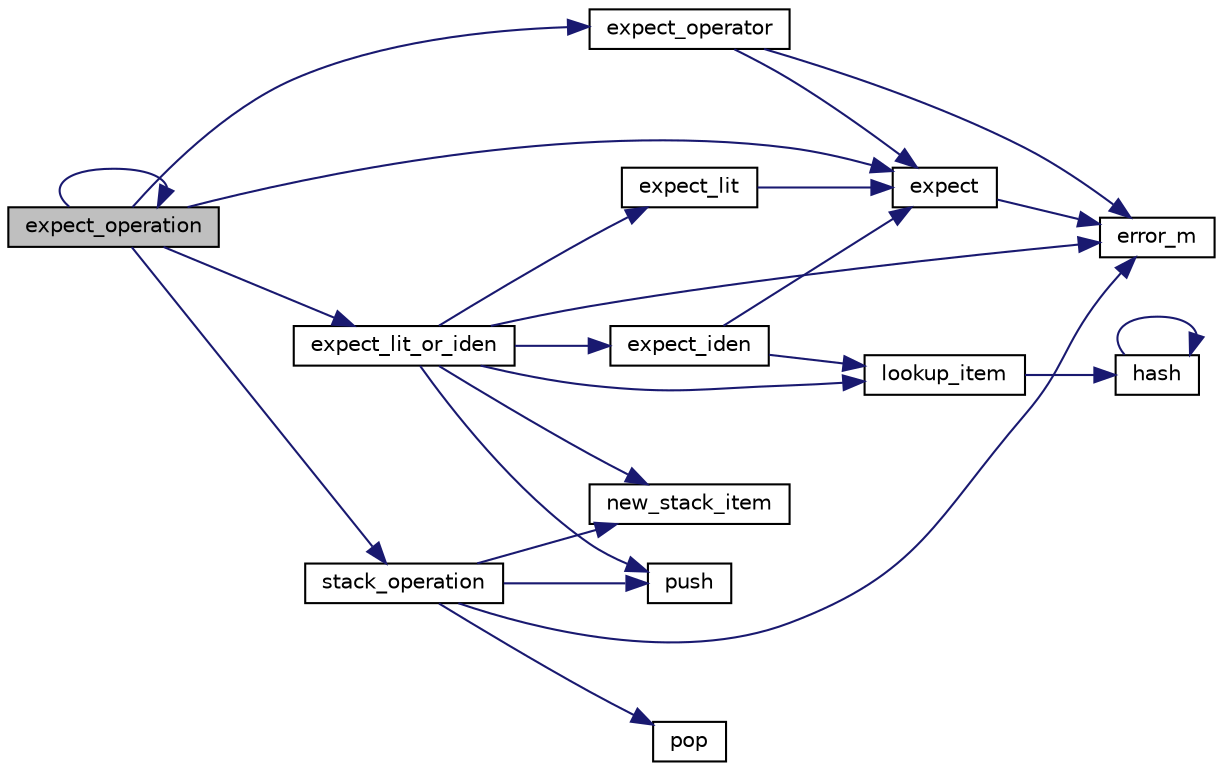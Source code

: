 digraph "expect_operation"
{
  edge [fontname="Helvetica",fontsize="10",labelfontname="Helvetica",labelfontsize="10"];
  node [fontname="Helvetica",fontsize="10",shape=record];
  rankdir="LR";
  Node322 [label="expect_operation",height=0.2,width=0.4,color="black", fillcolor="grey75", style="filled", fontcolor="black"];
  Node322 -> Node323 [color="midnightblue",fontsize="10",style="solid"];
  Node323 [label="expect",height=0.2,width=0.4,color="black", fillcolor="white", style="filled",URL="$parser_8c.html#af7dc467eed15caf818332c1b225e4d51"];
  Node323 -> Node324 [color="midnightblue",fontsize="10",style="solid"];
  Node324 [label="error_m",height=0.2,width=0.4,color="black", fillcolor="white", style="filled",URL="$console_8c.html#a5525b26bfe0ba2f54d8d891fdaea0d7c"];
  Node322 -> Node322 [color="midnightblue",fontsize="10",style="solid"];
  Node322 -> Node325 [color="midnightblue",fontsize="10",style="solid"];
  Node325 [label="expect_lit_or_iden",height=0.2,width=0.4,color="black", fillcolor="white", style="filled",URL="$parser_8c.html#a9f0e4ae8bffd096605ec27a3c90ec51e"];
  Node325 -> Node326 [color="midnightblue",fontsize="10",style="solid"];
  Node326 [label="expect_lit",height=0.2,width=0.4,color="black", fillcolor="white", style="filled",URL="$parser_8c.html#af9a8c2686d508b84e7ecdc0bef925812"];
  Node326 -> Node323 [color="midnightblue",fontsize="10",style="solid"];
  Node325 -> Node327 [color="midnightblue",fontsize="10",style="solid"];
  Node327 [label="new_stack_item",height=0.2,width=0.4,color="black", fillcolor="white", style="filled",URL="$stack_8c.html#a269688cdb9d9d504c2c96e87b88cee87"];
  Node325 -> Node328 [color="midnightblue",fontsize="10",style="solid"];
  Node328 [label="push",height=0.2,width=0.4,color="black", fillcolor="white", style="filled",URL="$stack_8c.html#a9cae98f023eef9eead38a47d0fffb07d"];
  Node325 -> Node329 [color="midnightblue",fontsize="10",style="solid"];
  Node329 [label="expect_iden",height=0.2,width=0.4,color="black", fillcolor="white", style="filled",URL="$parser_8c.html#a2644e22300d855b464dc9b1a74e2ca23"];
  Node329 -> Node323 [color="midnightblue",fontsize="10",style="solid"];
  Node329 -> Node330 [color="midnightblue",fontsize="10",style="solid"];
  Node330 [label="lookup_item",height=0.2,width=0.4,color="black", fillcolor="white", style="filled",URL="$hashtable_8c.html#a372b12ef7349306acaa7a4d4ab1bac4d"];
  Node330 -> Node331 [color="midnightblue",fontsize="10",style="solid"];
  Node331 [label="hash",height=0.2,width=0.4,color="black", fillcolor="white", style="filled",URL="$hashtable_8c.html#a2fa53544d2918e028d920409ac006b33"];
  Node331 -> Node331 [color="midnightblue",fontsize="10",style="solid"];
  Node325 -> Node330 [color="midnightblue",fontsize="10",style="solid"];
  Node325 -> Node324 [color="midnightblue",fontsize="10",style="solid"];
  Node322 -> Node332 [color="midnightblue",fontsize="10",style="solid"];
  Node332 [label="expect_operator",height=0.2,width=0.4,color="black", fillcolor="white", style="filled",URL="$parser_8c.html#ae105b811c4f03fbab3d1901ca031ce6c"];
  Node332 -> Node323 [color="midnightblue",fontsize="10",style="solid"];
  Node332 -> Node324 [color="midnightblue",fontsize="10",style="solid"];
  Node322 -> Node333 [color="midnightblue",fontsize="10",style="solid"];
  Node333 [label="stack_operation",height=0.2,width=0.4,color="black", fillcolor="white", style="filled",URL="$stack_8c.html#ae5a2bc7523f38afa7346d3ab3be59463"];
  Node333 -> Node334 [color="midnightblue",fontsize="10",style="solid"];
  Node334 [label="pop",height=0.2,width=0.4,color="black", fillcolor="white", style="filled",URL="$stack_8c.html#a5a42edbe7096f4ca31143f8ed5f31f66"];
  Node333 -> Node324 [color="midnightblue",fontsize="10",style="solid"];
  Node333 -> Node327 [color="midnightblue",fontsize="10",style="solid"];
  Node333 -> Node328 [color="midnightblue",fontsize="10",style="solid"];
}
